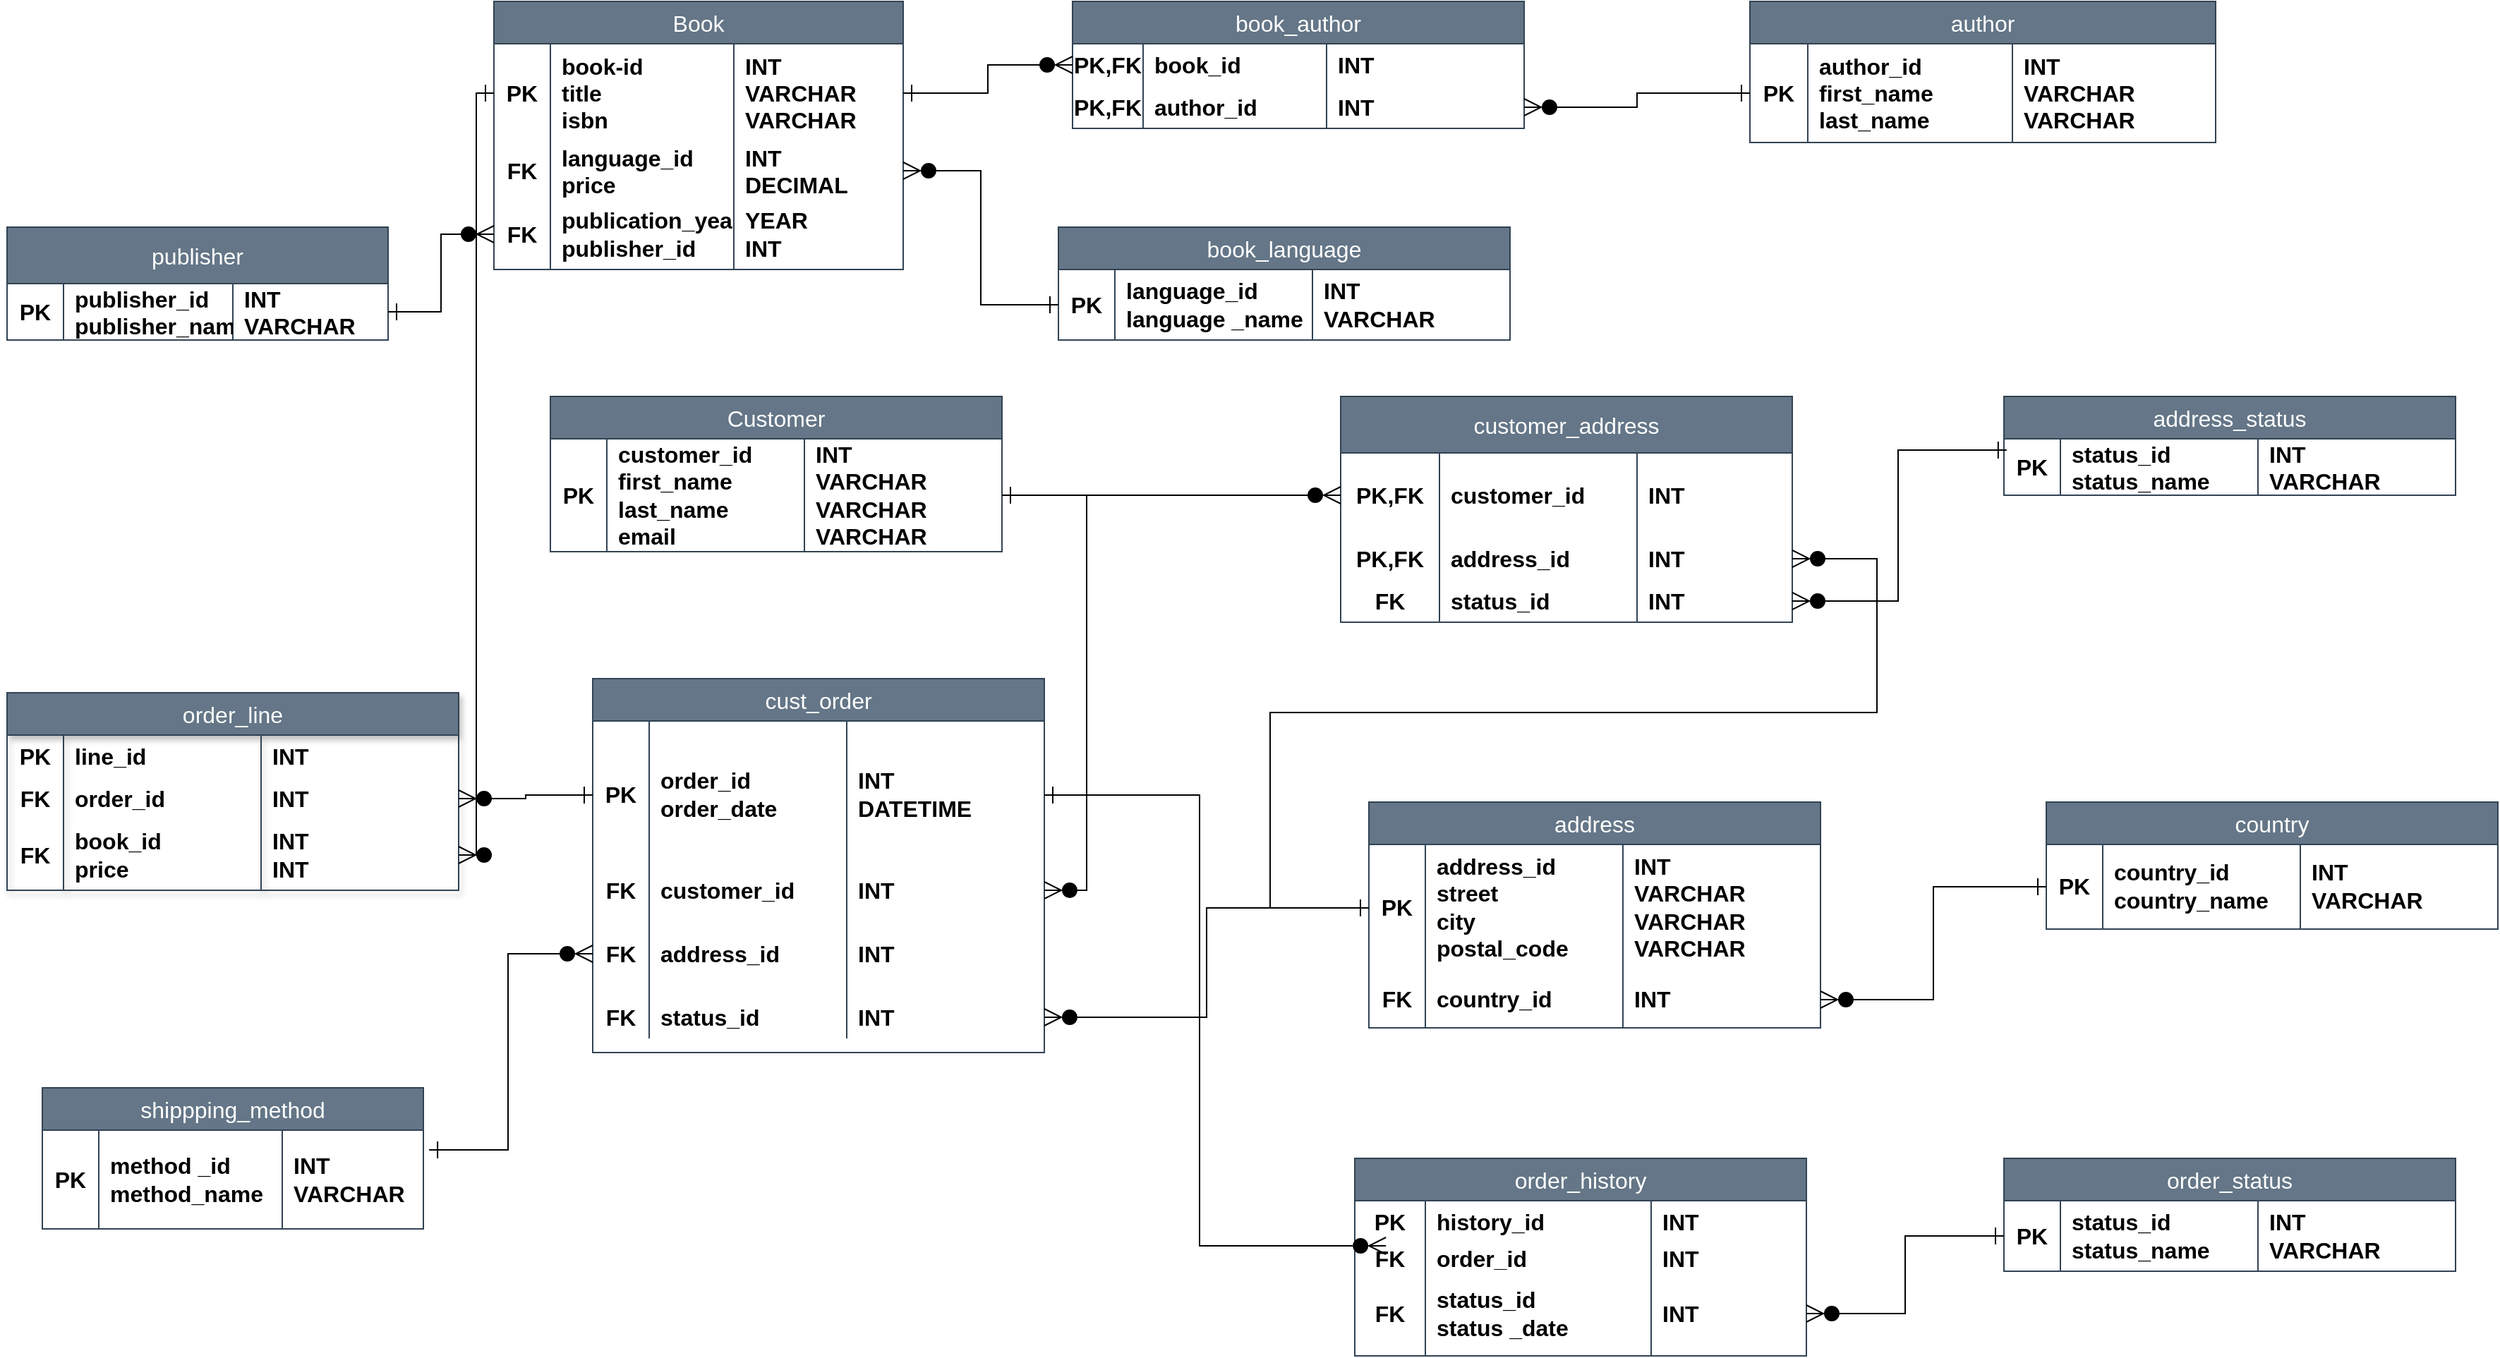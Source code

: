 <mxfile>
    <diagram id="a5UVkzzfxLQt2eY5GDMt" name="Page-1">
        <mxGraphModel dx="496" dy="467" grid="1" gridSize="10" guides="0" tooltips="1" connect="1" arrows="1" fold="1" page="1" pageScale="1" pageWidth="1100" pageHeight="850" background="none" math="0" shadow="0">
            <root>
                <mxCell id="0"/>
                <mxCell id="1" parent="0"/>
                <mxCell id="2" value="Book" style="shape=table;startSize=30;container=1;collapsible=0;childLayout=tableLayout;fixedRows=1;rowLines=0;fontStyle=0;strokeColor=#314354;fontSize=16;fillColor=#647687;fontColor=#ffffff;strokeWidth=1;spacingTop=-1;" parent="1" vertex="1">
                    <mxGeometry x="400" y="40" width="290" height="190" as="geometry"/>
                </mxCell>
                <mxCell id="3" value="" style="shape=tableRow;horizontal=0;startSize=0;swimlaneHead=0;swimlaneBody=0;top=0;left=0;bottom=0;right=0;collapsible=0;dropTarget=0;fillColor=none;points=[[0,0.5],[1,0.5]];portConstraint=eastwest;strokeColor=inherit;fontSize=16;strokeWidth=1;spacingTop=-1;" parent="2" vertex="1">
                    <mxGeometry y="30" width="290" height="70" as="geometry"/>
                </mxCell>
                <mxCell id="4" value="PK" style="shape=partialRectangle;html=1;whiteSpace=wrap;connectable=0;fillColor=none;top=0;left=0;bottom=0;right=0;overflow=hidden;pointerEvents=1;strokeColor=inherit;fontSize=16;fontStyle=1;strokeWidth=1;spacingTop=-1;" parent="3" vertex="1">
                    <mxGeometry width="40" height="70" as="geometry">
                        <mxRectangle width="40" height="70" as="alternateBounds"/>
                    </mxGeometry>
                </mxCell>
                <mxCell id="5" value="book-id&lt;div&gt;title&lt;/div&gt;&lt;div&gt;isbn&lt;/div&gt;" style="shape=partialRectangle;html=1;whiteSpace=wrap;connectable=0;fillColor=none;top=0;left=0;bottom=0;right=0;align=left;spacingLeft=6;overflow=hidden;strokeColor=inherit;fontSize=16;fontStyle=1;strokeWidth=1;spacingTop=-1;" parent="3" vertex="1">
                    <mxGeometry x="40" width="130" height="70" as="geometry">
                        <mxRectangle width="130" height="70" as="alternateBounds"/>
                    </mxGeometry>
                </mxCell>
                <mxCell id="6" value="INT&lt;div&gt;VARCHAR&lt;/div&gt;&lt;div&gt;VARCHAR&lt;/div&gt;" style="shape=partialRectangle;html=1;whiteSpace=wrap;connectable=0;fillColor=none;top=0;left=0;bottom=0;right=0;align=left;spacingLeft=6;overflow=hidden;strokeColor=inherit;fontSize=16;fontStyle=1;strokeWidth=1;spacingTop=-1;" parent="3" vertex="1">
                    <mxGeometry x="170" width="120" height="70" as="geometry">
                        <mxRectangle width="120" height="70" as="alternateBounds"/>
                    </mxGeometry>
                </mxCell>
                <mxCell id="192" value="" style="shape=tableRow;horizontal=0;startSize=0;swimlaneHead=0;swimlaneBody=0;top=0;left=0;bottom=0;right=0;collapsible=0;dropTarget=0;fillColor=none;points=[[0,0.5],[1,0.5]];portConstraint=eastwest;strokeColor=inherit;fontSize=16;strokeWidth=1;spacingTop=-1;" parent="2" vertex="1">
                    <mxGeometry y="100" width="290" height="40" as="geometry"/>
                </mxCell>
                <mxCell id="193" value="FK" style="shape=partialRectangle;html=1;whiteSpace=wrap;connectable=0;fillColor=none;top=0;left=0;bottom=0;right=0;overflow=hidden;strokeColor=inherit;fontSize=16;fontStyle=1;strokeWidth=1;spacingTop=-1;" parent="192" vertex="1">
                    <mxGeometry width="40" height="40" as="geometry">
                        <mxRectangle width="40" height="40" as="alternateBounds"/>
                    </mxGeometry>
                </mxCell>
                <mxCell id="194" value="language_id&lt;div&gt;price&lt;/div&gt;" style="shape=partialRectangle;html=1;whiteSpace=wrap;connectable=0;fillColor=none;top=0;left=0;bottom=0;right=0;align=left;spacingLeft=6;overflow=hidden;strokeColor=inherit;fontSize=16;fontStyle=1;strokeWidth=1;spacingTop=-1;" parent="192" vertex="1">
                    <mxGeometry x="40" width="130" height="40" as="geometry">
                        <mxRectangle width="130" height="40" as="alternateBounds"/>
                    </mxGeometry>
                </mxCell>
                <mxCell id="195" value="INT&lt;div&gt;DECIMAL&lt;/div&gt;" style="shape=partialRectangle;html=1;whiteSpace=wrap;connectable=0;fillColor=none;top=0;left=0;bottom=0;right=0;align=left;spacingLeft=6;overflow=hidden;strokeColor=inherit;fontSize=16;fontStyle=1;strokeWidth=1;spacingTop=-1;" parent="192" vertex="1">
                    <mxGeometry x="170" width="120" height="40" as="geometry">
                        <mxRectangle width="120" height="40" as="alternateBounds"/>
                    </mxGeometry>
                </mxCell>
                <mxCell id="11" value="" style="shape=tableRow;horizontal=0;startSize=0;swimlaneHead=0;swimlaneBody=0;top=0;left=0;bottom=0;right=0;collapsible=0;dropTarget=0;fillColor=none;points=[[0,0.5],[1,0.5]];portConstraint=eastwest;strokeColor=inherit;fontSize=16;strokeWidth=1;spacingTop=-1;" parent="2" vertex="1">
                    <mxGeometry y="140" width="290" height="50" as="geometry"/>
                </mxCell>
                <mxCell id="12" value="FK" style="shape=partialRectangle;html=1;whiteSpace=wrap;connectable=0;fillColor=none;top=0;left=0;bottom=0;right=0;overflow=hidden;strokeColor=inherit;fontSize=16;fontStyle=1;strokeWidth=1;spacingTop=-1;" parent="11" vertex="1">
                    <mxGeometry width="40" height="50" as="geometry">
                        <mxRectangle width="40" height="50" as="alternateBounds"/>
                    </mxGeometry>
                </mxCell>
                <mxCell id="13" value="publication_year&lt;div&gt;publisher_id&lt;/div&gt;" style="shape=partialRectangle;html=1;whiteSpace=wrap;connectable=0;fillColor=none;top=0;left=0;bottom=0;right=0;align=left;spacingLeft=6;overflow=hidden;strokeColor=inherit;fontSize=16;container=1;fontStyle=1;strokeWidth=1;spacingTop=-1;" parent="11" vertex="1">
                    <mxGeometry x="40" width="130" height="50" as="geometry">
                        <mxRectangle width="130" height="50" as="alternateBounds"/>
                    </mxGeometry>
                </mxCell>
                <mxCell id="14" value="YEAR&lt;div&gt;INT&lt;/div&gt;" style="shape=partialRectangle;html=1;whiteSpace=wrap;connectable=0;fillColor=none;top=0;left=0;bottom=0;right=0;align=left;spacingLeft=6;overflow=hidden;strokeColor=inherit;fontSize=16;container=1;fontStyle=1;strokeWidth=1;spacingTop=-1;" parent="11" vertex="1">
                    <mxGeometry x="170" width="120" height="50" as="geometry">
                        <mxRectangle width="120" height="50" as="alternateBounds"/>
                    </mxGeometry>
                </mxCell>
                <mxCell id="15" value="publisher" style="shape=table;startSize=40;container=1;collapsible=0;childLayout=tableLayout;fixedRows=1;rowLines=0;fontStyle=0;strokeColor=#314354;fontSize=16;fillColor=#647687;fontColor=#ffffff;strokeWidth=1;spacingTop=-1;" parent="1" vertex="1">
                    <mxGeometry x="55" y="200" width="270" height="80" as="geometry"/>
                </mxCell>
                <mxCell id="16" value="" style="shape=tableRow;horizontal=0;startSize=0;swimlaneHead=0;swimlaneBody=0;top=0;left=0;bottom=0;right=0;collapsible=0;dropTarget=0;fillColor=none;points=[[0,0.5],[1,0.5]];portConstraint=eastwest;strokeColor=inherit;fontSize=16;strokeWidth=1;spacingTop=-1;" parent="15" vertex="1">
                    <mxGeometry y="40" width="270" height="40" as="geometry"/>
                </mxCell>
                <mxCell id="17" value="PK" style="shape=partialRectangle;html=1;whiteSpace=wrap;connectable=0;fillColor=none;top=0;left=0;bottom=0;right=0;overflow=hidden;pointerEvents=1;strokeColor=inherit;fontSize=16;fontStyle=1;strokeWidth=1;spacingTop=-1;" parent="16" vertex="1">
                    <mxGeometry width="40" height="40" as="geometry">
                        <mxRectangle width="40" height="40" as="alternateBounds"/>
                    </mxGeometry>
                </mxCell>
                <mxCell id="18" value="publisher_id&lt;div&gt;publisher_name&lt;/div&gt;" style="shape=partialRectangle;html=1;whiteSpace=wrap;connectable=0;fillColor=none;top=0;left=0;bottom=0;right=0;align=left;spacingLeft=6;overflow=hidden;strokeColor=inherit;fontSize=16;fontStyle=1;strokeWidth=1;spacingTop=-1;" parent="16" vertex="1">
                    <mxGeometry x="40" width="120" height="40" as="geometry">
                        <mxRectangle width="120" height="40" as="alternateBounds"/>
                    </mxGeometry>
                </mxCell>
                <mxCell id="19" value="INT&lt;div&gt;VARCHAR&lt;/div&gt;" style="shape=partialRectangle;html=1;whiteSpace=wrap;connectable=0;fillColor=none;top=0;left=0;bottom=0;right=0;align=left;spacingLeft=6;overflow=hidden;strokeColor=inherit;fontSize=16;fontStyle=1;strokeWidth=1;spacingTop=-1;" parent="16" vertex="1">
                    <mxGeometry x="160" width="110" height="40" as="geometry">
                        <mxRectangle width="110" height="40" as="alternateBounds"/>
                    </mxGeometry>
                </mxCell>
                <mxCell id="20" value="Customer" style="shape=table;startSize=30;container=1;collapsible=0;childLayout=tableLayout;fixedRows=1;rowLines=0;fontStyle=0;strokeColor=#314354;fontSize=16;fillColor=#647687;fontColor=#ffffff;strokeWidth=1;spacingTop=-1;" parent="1" vertex="1">
                    <mxGeometry x="440" y="320" width="320" height="110" as="geometry"/>
                </mxCell>
                <mxCell id="21" value="" style="shape=tableRow;horizontal=0;startSize=0;swimlaneHead=0;swimlaneBody=0;top=0;left=0;bottom=0;right=0;collapsible=0;dropTarget=0;fillColor=none;points=[[0,0.5],[1,0.5]];portConstraint=eastwest;strokeColor=inherit;fontSize=16;strokeWidth=1;spacingTop=-1;" parent="20" vertex="1">
                    <mxGeometry y="30" width="320" height="80" as="geometry"/>
                </mxCell>
                <mxCell id="22" value="PK" style="shape=partialRectangle;html=1;whiteSpace=wrap;connectable=0;fillColor=none;top=0;left=0;bottom=0;right=0;overflow=hidden;pointerEvents=1;strokeColor=inherit;fontSize=16;fontStyle=1;strokeWidth=1;spacingTop=-1;" parent="21" vertex="1">
                    <mxGeometry width="40" height="80" as="geometry">
                        <mxRectangle width="40" height="80" as="alternateBounds"/>
                    </mxGeometry>
                </mxCell>
                <mxCell id="23" value="customer_id&lt;div&gt;first_name&lt;/div&gt;&lt;div&gt;last_name&lt;/div&gt;&lt;div&gt;email&lt;/div&gt;" style="shape=partialRectangle;html=1;whiteSpace=wrap;connectable=0;fillColor=none;top=0;left=0;bottom=0;right=0;align=left;spacingLeft=6;overflow=hidden;strokeColor=inherit;fontSize=16;fontStyle=1;strokeWidth=1;spacingTop=-1;" parent="21" vertex="1">
                    <mxGeometry x="40" width="140" height="80" as="geometry">
                        <mxRectangle width="140" height="80" as="alternateBounds"/>
                    </mxGeometry>
                </mxCell>
                <mxCell id="24" value="INT&lt;div&gt;VARCHAR&lt;/div&gt;&lt;div&gt;VARCHAR&lt;/div&gt;&lt;div&gt;VARCHAR&lt;/div&gt;" style="shape=partialRectangle;html=1;whiteSpace=wrap;connectable=0;fillColor=none;top=0;left=0;bottom=0;right=0;align=left;spacingLeft=6;overflow=hidden;strokeColor=inherit;fontSize=16;fontStyle=1;strokeWidth=1;spacingTop=-1;" parent="21" vertex="1">
                    <mxGeometry x="180" width="140" height="80" as="geometry">
                        <mxRectangle width="140" height="80" as="alternateBounds"/>
                    </mxGeometry>
                </mxCell>
                <mxCell id="25" value="book_author" style="shape=table;startSize=30;container=1;collapsible=0;childLayout=tableLayout;fixedRows=1;rowLines=0;fontStyle=0;strokeColor=#314354;fontSize=16;fillColor=#647687;fontColor=#ffffff;strokeWidth=1;spacingTop=-1;" parent="1" vertex="1">
                    <mxGeometry x="810" y="40" width="320" height="90" as="geometry"/>
                </mxCell>
                <mxCell id="26" value="" style="shape=tableRow;horizontal=0;startSize=0;swimlaneHead=0;swimlaneBody=0;top=0;left=0;bottom=0;right=0;collapsible=0;dropTarget=0;fillColor=none;points=[[0,0.5],[1,0.5]];portConstraint=eastwest;strokeColor=inherit;fontSize=16;strokeWidth=1;spacingTop=-1;" parent="25" vertex="1">
                    <mxGeometry y="30" width="320" height="30" as="geometry"/>
                </mxCell>
                <mxCell id="27" value="PK,FK" style="shape=partialRectangle;html=1;whiteSpace=wrap;connectable=0;fillColor=none;top=0;left=0;bottom=0;right=0;overflow=hidden;pointerEvents=1;strokeColor=inherit;fontSize=16;fontStyle=1;strokeWidth=1;spacingTop=-1;" parent="26" vertex="1">
                    <mxGeometry width="50" height="30" as="geometry">
                        <mxRectangle width="50" height="30" as="alternateBounds"/>
                    </mxGeometry>
                </mxCell>
                <mxCell id="28" value="book_id" style="shape=partialRectangle;html=1;whiteSpace=wrap;connectable=0;fillColor=none;top=0;left=0;bottom=0;right=0;align=left;spacingLeft=6;overflow=hidden;strokeColor=inherit;fontSize=16;fontStyle=1;strokeWidth=1;spacingTop=-1;" parent="26" vertex="1">
                    <mxGeometry x="50" width="130" height="30" as="geometry">
                        <mxRectangle width="130" height="30" as="alternateBounds"/>
                    </mxGeometry>
                </mxCell>
                <mxCell id="29" value="INT" style="shape=partialRectangle;html=1;whiteSpace=wrap;connectable=0;fillColor=none;top=0;left=0;bottom=0;right=0;align=left;spacingLeft=6;overflow=hidden;strokeColor=inherit;fontSize=16;fontStyle=1;strokeWidth=1;spacingTop=-1;" parent="26" vertex="1">
                    <mxGeometry x="180" width="140" height="30" as="geometry">
                        <mxRectangle width="140" height="30" as="alternateBounds"/>
                    </mxGeometry>
                </mxCell>
                <mxCell id="30" value="" style="shape=tableRow;horizontal=0;startSize=0;swimlaneHead=0;swimlaneBody=0;top=0;left=0;bottom=0;right=0;collapsible=0;dropTarget=0;fillColor=none;points=[[0,0.5],[1,0.5]];portConstraint=eastwest;strokeColor=inherit;fontSize=16;strokeWidth=1;spacingTop=-1;" parent="25" vertex="1">
                    <mxGeometry y="60" width="320" height="30" as="geometry"/>
                </mxCell>
                <mxCell id="31" value="PK,FK" style="shape=partialRectangle;html=1;whiteSpace=wrap;connectable=0;fillColor=none;top=0;left=0;bottom=0;right=0;overflow=hidden;strokeColor=inherit;fontSize=16;fontStyle=1;strokeWidth=1;spacingTop=-1;" parent="30" vertex="1">
                    <mxGeometry width="50" height="30" as="geometry">
                        <mxRectangle width="50" height="30" as="alternateBounds"/>
                    </mxGeometry>
                </mxCell>
                <mxCell id="32" value="author_id" style="shape=partialRectangle;html=1;whiteSpace=wrap;connectable=0;fillColor=none;top=0;left=0;bottom=0;right=0;align=left;spacingLeft=6;overflow=hidden;strokeColor=inherit;fontSize=16;fontStyle=1;strokeWidth=1;spacingTop=-1;" parent="30" vertex="1">
                    <mxGeometry x="50" width="130" height="30" as="geometry">
                        <mxRectangle width="130" height="30" as="alternateBounds"/>
                    </mxGeometry>
                </mxCell>
                <mxCell id="33" value="INT" style="shape=partialRectangle;html=1;whiteSpace=wrap;connectable=0;fillColor=none;top=0;left=0;bottom=0;right=0;align=left;spacingLeft=6;overflow=hidden;strokeColor=inherit;fontSize=16;fontStyle=1;strokeWidth=1;spacingTop=-1;" parent="30" vertex="1">
                    <mxGeometry x="180" width="140" height="30" as="geometry">
                        <mxRectangle width="140" height="30" as="alternateBounds"/>
                    </mxGeometry>
                </mxCell>
                <mxCell id="34" value="book_language" style="shape=table;startSize=30;container=1;collapsible=0;childLayout=tableLayout;fixedRows=1;rowLines=0;fontStyle=0;strokeColor=#314354;fontSize=16;fillColor=#647687;fontColor=#ffffff;strokeWidth=1;spacingTop=-1;" parent="1" vertex="1">
                    <mxGeometry x="800" y="200" width="320" height="80" as="geometry"/>
                </mxCell>
                <mxCell id="35" value="" style="shape=tableRow;horizontal=0;startSize=0;swimlaneHead=0;swimlaneBody=0;top=0;left=0;bottom=0;right=0;collapsible=0;dropTarget=0;fillColor=none;points=[[0,0.5],[1,0.5]];portConstraint=eastwest;strokeColor=inherit;fontSize=16;strokeWidth=1;spacingTop=-1;" parent="34" vertex="1">
                    <mxGeometry y="30" width="320" height="50" as="geometry"/>
                </mxCell>
                <mxCell id="36" value="PK" style="shape=partialRectangle;html=1;whiteSpace=wrap;connectable=0;fillColor=none;top=0;left=0;bottom=0;right=0;overflow=hidden;pointerEvents=1;strokeColor=inherit;fontSize=16;fontStyle=1;strokeWidth=1;spacingTop=-1;" parent="35" vertex="1">
                    <mxGeometry width="40" height="50" as="geometry">
                        <mxRectangle width="40" height="50" as="alternateBounds"/>
                    </mxGeometry>
                </mxCell>
                <mxCell id="37" value="language_id&lt;div&gt;language _name&lt;/div&gt;" style="shape=partialRectangle;html=1;whiteSpace=wrap;connectable=0;fillColor=none;top=0;left=0;bottom=0;right=0;align=left;spacingLeft=6;overflow=hidden;strokeColor=inherit;fontSize=16;fontStyle=1;strokeWidth=1;spacingTop=-1;" parent="35" vertex="1">
                    <mxGeometry x="40" width="140" height="50" as="geometry">
                        <mxRectangle width="140" height="50" as="alternateBounds"/>
                    </mxGeometry>
                </mxCell>
                <mxCell id="38" value="INT&lt;div&gt;VARCHAR&lt;/div&gt;" style="shape=partialRectangle;html=1;whiteSpace=wrap;connectable=0;fillColor=none;top=0;left=0;bottom=0;right=0;align=left;spacingLeft=6;overflow=hidden;strokeColor=inherit;fontSize=16;fontStyle=1;strokeWidth=1;spacingTop=-1;" parent="35" vertex="1">
                    <mxGeometry x="180" width="140" height="50" as="geometry">
                        <mxRectangle width="140" height="50" as="alternateBounds"/>
                    </mxGeometry>
                </mxCell>
                <mxCell id="39" value="customer_address" style="shape=table;startSize=40;container=1;collapsible=0;childLayout=tableLayout;fixedRows=1;rowLines=0;fontStyle=0;strokeColor=#314354;fontSize=16;fillColor=#647687;fontColor=#ffffff;strokeWidth=1;spacingTop=-1;" parent="1" vertex="1">
                    <mxGeometry x="1000" y="320" width="320" height="160" as="geometry"/>
                </mxCell>
                <mxCell id="40" value="" style="shape=tableRow;horizontal=0;startSize=0;swimlaneHead=0;swimlaneBody=0;top=0;left=0;bottom=0;right=0;collapsible=0;dropTarget=0;fillColor=none;points=[[0,0.5],[1,0.5]];portConstraint=eastwest;strokeColor=inherit;fontSize=16;strokeWidth=1;spacingTop=-1;" parent="39" vertex="1">
                    <mxGeometry y="40" width="320" height="60" as="geometry"/>
                </mxCell>
                <mxCell id="41" value="PK,FK" style="shape=partialRectangle;html=1;whiteSpace=wrap;connectable=0;fillColor=none;top=0;left=0;bottom=0;right=0;overflow=hidden;pointerEvents=1;strokeColor=inherit;fontSize=16;fontStyle=1;strokeWidth=1;spacingTop=-1;" parent="40" vertex="1">
                    <mxGeometry width="70" height="60" as="geometry">
                        <mxRectangle width="70" height="60" as="alternateBounds"/>
                    </mxGeometry>
                </mxCell>
                <mxCell id="42" value="customer_id" style="shape=partialRectangle;html=1;whiteSpace=wrap;connectable=0;fillColor=none;top=0;left=0;bottom=0;right=0;align=left;spacingLeft=6;overflow=hidden;strokeColor=inherit;fontSize=16;fontStyle=1;strokeWidth=1;spacingTop=-1;" parent="40" vertex="1">
                    <mxGeometry x="70" width="140" height="60" as="geometry">
                        <mxRectangle width="140" height="60" as="alternateBounds"/>
                    </mxGeometry>
                </mxCell>
                <mxCell id="43" value="INT" style="shape=partialRectangle;html=1;whiteSpace=wrap;connectable=0;fillColor=none;top=0;left=0;bottom=0;right=0;align=left;spacingLeft=6;overflow=hidden;strokeColor=inherit;fontSize=16;fontStyle=1;strokeWidth=1;spacingTop=-1;" parent="40" vertex="1">
                    <mxGeometry x="210" width="110" height="60" as="geometry">
                        <mxRectangle width="110" height="60" as="alternateBounds"/>
                    </mxGeometry>
                </mxCell>
                <mxCell id="44" value="" style="shape=tableRow;horizontal=0;startSize=0;swimlaneHead=0;swimlaneBody=0;top=0;left=0;bottom=0;right=0;collapsible=0;dropTarget=0;fillColor=none;points=[[0,0.5],[1,0.5]];portConstraint=eastwest;strokeColor=inherit;fontSize=16;strokeWidth=1;spacingTop=-1;" parent="39" vertex="1">
                    <mxGeometry y="100" width="320" height="30" as="geometry"/>
                </mxCell>
                <mxCell id="45" value="PK,FK" style="shape=partialRectangle;html=1;whiteSpace=wrap;connectable=0;fillColor=none;top=0;left=0;bottom=0;right=0;overflow=hidden;strokeColor=inherit;fontSize=16;fontStyle=1;strokeWidth=1;spacingTop=-1;" parent="44" vertex="1">
                    <mxGeometry width="70" height="30" as="geometry">
                        <mxRectangle width="70" height="30" as="alternateBounds"/>
                    </mxGeometry>
                </mxCell>
                <mxCell id="46" value="address_id" style="shape=partialRectangle;html=1;whiteSpace=wrap;connectable=0;fillColor=none;top=0;left=0;bottom=0;right=0;align=left;spacingLeft=6;overflow=hidden;strokeColor=inherit;fontSize=16;fontStyle=1;strokeWidth=1;spacingTop=-1;" parent="44" vertex="1">
                    <mxGeometry x="70" width="140" height="30" as="geometry">
                        <mxRectangle width="140" height="30" as="alternateBounds"/>
                    </mxGeometry>
                </mxCell>
                <mxCell id="47" value="INT" style="shape=partialRectangle;html=1;whiteSpace=wrap;connectable=0;fillColor=none;top=0;left=0;bottom=0;right=0;align=left;spacingLeft=6;overflow=hidden;strokeColor=inherit;fontSize=16;fontStyle=1;strokeWidth=1;spacingTop=-1;" parent="44" vertex="1">
                    <mxGeometry x="210" width="110" height="30" as="geometry">
                        <mxRectangle width="110" height="30" as="alternateBounds"/>
                    </mxGeometry>
                </mxCell>
                <mxCell id="48" value="" style="shape=tableRow;horizontal=0;startSize=0;swimlaneHead=0;swimlaneBody=0;top=0;left=0;bottom=0;right=0;collapsible=0;dropTarget=0;fillColor=none;points=[[0,0.5],[1,0.5]];portConstraint=eastwest;strokeColor=inherit;fontSize=16;strokeWidth=1;spacingTop=-1;" parent="39" vertex="1">
                    <mxGeometry y="130" width="320" height="30" as="geometry"/>
                </mxCell>
                <mxCell id="49" value="FK" style="shape=partialRectangle;html=1;whiteSpace=wrap;connectable=0;fillColor=none;top=0;left=0;bottom=0;right=0;overflow=hidden;strokeColor=inherit;fontSize=16;fontStyle=1;strokeWidth=1;spacingTop=-1;" parent="48" vertex="1">
                    <mxGeometry width="70" height="30" as="geometry">
                        <mxRectangle width="70" height="30" as="alternateBounds"/>
                    </mxGeometry>
                </mxCell>
                <mxCell id="50" value="status_id" style="shape=partialRectangle;html=1;whiteSpace=wrap;connectable=0;fillColor=none;top=0;left=0;bottom=0;right=0;align=left;spacingLeft=6;overflow=hidden;strokeColor=inherit;fontSize=16;fontStyle=1;strokeWidth=1;spacingTop=-1;" parent="48" vertex="1">
                    <mxGeometry x="70" width="140" height="30" as="geometry">
                        <mxRectangle width="140" height="30" as="alternateBounds"/>
                    </mxGeometry>
                </mxCell>
                <mxCell id="51" value="INT" style="shape=partialRectangle;html=1;whiteSpace=wrap;connectable=0;fillColor=none;top=0;left=0;bottom=0;right=0;align=left;spacingLeft=6;overflow=hidden;strokeColor=inherit;fontSize=16;fontStyle=1;strokeWidth=1;spacingTop=-1;" parent="48" vertex="1">
                    <mxGeometry x="210" width="110" height="30" as="geometry">
                        <mxRectangle width="110" height="30" as="alternateBounds"/>
                    </mxGeometry>
                </mxCell>
                <mxCell id="52" value="order_line" style="shape=table;startSize=30;container=1;collapsible=0;childLayout=tableLayout;fixedRows=1;rowLines=0;fontStyle=0;strokeColor=#314354;fontSize=16;shadow=1;fillColor=#647687;fontColor=#ffffff;strokeWidth=1;spacingTop=-1;" parent="1" vertex="1">
                    <mxGeometry x="55" y="530" width="320" height="140" as="geometry"/>
                </mxCell>
                <mxCell id="53" value="" style="shape=tableRow;horizontal=0;startSize=0;swimlaneHead=0;swimlaneBody=0;top=0;left=0;bottom=0;right=0;collapsible=0;dropTarget=0;fillColor=none;points=[[0,0.5],[1,0.5]];portConstraint=eastwest;strokeColor=inherit;fontSize=16;strokeWidth=1;spacingTop=-1;" parent="52" vertex="1">
                    <mxGeometry y="30" width="320" height="30" as="geometry"/>
                </mxCell>
                <mxCell id="54" value="PK" style="shape=partialRectangle;html=1;whiteSpace=wrap;connectable=0;fillColor=none;top=0;left=0;bottom=0;right=0;overflow=hidden;pointerEvents=1;strokeColor=inherit;fontSize=16;fontStyle=1;strokeWidth=1;spacingTop=-1;" parent="53" vertex="1">
                    <mxGeometry width="40" height="30" as="geometry">
                        <mxRectangle width="40" height="30" as="alternateBounds"/>
                    </mxGeometry>
                </mxCell>
                <mxCell id="55" value="line_id" style="shape=partialRectangle;html=1;whiteSpace=wrap;connectable=0;fillColor=none;top=0;left=0;bottom=0;right=0;align=left;spacingLeft=6;overflow=hidden;strokeColor=inherit;fontSize=16;fontStyle=1;strokeWidth=1;spacingTop=-1;" parent="53" vertex="1">
                    <mxGeometry x="40" width="140" height="30" as="geometry">
                        <mxRectangle width="140" height="30" as="alternateBounds"/>
                    </mxGeometry>
                </mxCell>
                <mxCell id="56" value="INT" style="shape=partialRectangle;html=1;whiteSpace=wrap;connectable=0;fillColor=none;top=0;left=0;bottom=0;right=0;align=left;spacingLeft=6;overflow=hidden;strokeColor=inherit;fontSize=16;fontStyle=1;strokeWidth=1;spacingTop=-1;" parent="53" vertex="1">
                    <mxGeometry x="180" width="140" height="30" as="geometry">
                        <mxRectangle width="140" height="30" as="alternateBounds"/>
                    </mxGeometry>
                </mxCell>
                <mxCell id="57" value="" style="shape=tableRow;horizontal=0;startSize=0;swimlaneHead=0;swimlaneBody=0;top=0;left=0;bottom=0;right=0;collapsible=0;dropTarget=0;fillColor=none;points=[[0,0.5],[1,0.5]];portConstraint=eastwest;strokeColor=inherit;fontSize=16;strokeWidth=1;spacingTop=-1;" parent="52" vertex="1">
                    <mxGeometry y="60" width="320" height="30" as="geometry"/>
                </mxCell>
                <mxCell id="58" value="FK" style="shape=partialRectangle;html=1;whiteSpace=wrap;connectable=0;fillColor=none;top=0;left=0;bottom=0;right=0;overflow=hidden;strokeColor=inherit;fontSize=16;fontStyle=1;strokeWidth=1;spacingTop=-1;" parent="57" vertex="1">
                    <mxGeometry width="40" height="30" as="geometry">
                        <mxRectangle width="40" height="30" as="alternateBounds"/>
                    </mxGeometry>
                </mxCell>
                <mxCell id="59" value="order_id" style="shape=partialRectangle;html=1;whiteSpace=wrap;connectable=0;fillColor=none;top=0;left=0;bottom=0;right=0;align=left;spacingLeft=6;overflow=hidden;strokeColor=inherit;fontSize=16;fontStyle=1;strokeWidth=1;spacingTop=-1;" parent="57" vertex="1">
                    <mxGeometry x="40" width="140" height="30" as="geometry">
                        <mxRectangle width="140" height="30" as="alternateBounds"/>
                    </mxGeometry>
                </mxCell>
                <mxCell id="60" value="INT" style="shape=partialRectangle;html=1;whiteSpace=wrap;connectable=0;fillColor=none;top=0;left=0;bottom=0;right=0;align=left;spacingLeft=6;overflow=hidden;strokeColor=inherit;fontSize=16;fontStyle=1;strokeWidth=1;spacingTop=-1;" parent="57" vertex="1">
                    <mxGeometry x="180" width="140" height="30" as="geometry">
                        <mxRectangle width="140" height="30" as="alternateBounds"/>
                    </mxGeometry>
                </mxCell>
                <mxCell id="61" value="" style="shape=tableRow;horizontal=0;startSize=0;swimlaneHead=0;swimlaneBody=0;top=0;left=0;bottom=0;right=0;collapsible=0;dropTarget=0;fillColor=none;points=[[0,0.5],[1,0.5]];portConstraint=eastwest;strokeColor=inherit;fontSize=16;strokeWidth=1;spacingTop=-1;" parent="52" vertex="1">
                    <mxGeometry y="90" width="320" height="50" as="geometry"/>
                </mxCell>
                <mxCell id="62" value="FK" style="shape=partialRectangle;html=1;whiteSpace=wrap;connectable=0;fillColor=none;top=0;left=0;bottom=0;right=0;overflow=hidden;strokeColor=inherit;fontSize=16;fontStyle=1;strokeWidth=1;spacingTop=-1;" parent="61" vertex="1">
                    <mxGeometry width="40" height="50" as="geometry">
                        <mxRectangle width="40" height="50" as="alternateBounds"/>
                    </mxGeometry>
                </mxCell>
                <mxCell id="63" value="book_id&lt;div&gt;price&lt;/div&gt;" style="shape=partialRectangle;html=1;whiteSpace=wrap;connectable=0;fillColor=none;top=0;left=0;bottom=0;right=0;align=left;spacingLeft=6;overflow=hidden;strokeColor=inherit;fontSize=16;fontStyle=1;strokeWidth=1;spacingTop=-1;" parent="61" vertex="1">
                    <mxGeometry x="40" width="140" height="50" as="geometry">
                        <mxRectangle width="140" height="50" as="alternateBounds"/>
                    </mxGeometry>
                </mxCell>
                <mxCell id="64" value="INT&lt;div&gt;INT&lt;/div&gt;" style="shape=partialRectangle;html=1;whiteSpace=wrap;connectable=0;fillColor=none;top=0;left=0;bottom=0;right=0;align=left;spacingLeft=6;overflow=hidden;strokeColor=inherit;fontSize=16;fontStyle=1;strokeWidth=1;spacingTop=-1;" parent="61" vertex="1">
                    <mxGeometry x="180" width="140" height="50" as="geometry">
                        <mxRectangle width="140" height="50" as="alternateBounds"/>
                    </mxGeometry>
                </mxCell>
                <mxCell id="65" value="cust_order" style="shape=table;startSize=30;container=1;collapsible=0;childLayout=tableLayout;fixedRows=1;rowLines=0;fontStyle=0;strokeColor=#314354;fontSize=16;fillColor=#647687;fontColor=#ffffff;strokeWidth=1;spacingTop=-1;" parent="1" vertex="1">
                    <mxGeometry x="470" y="520" width="320" height="265" as="geometry"/>
                </mxCell>
                <mxCell id="66" value="" style="shape=tableRow;horizontal=0;startSize=0;swimlaneHead=0;swimlaneBody=0;top=0;left=0;bottom=0;right=0;collapsible=0;dropTarget=0;fillColor=none;points=[[0,0.5],[1,0.5]];portConstraint=eastwest;strokeColor=inherit;fontSize=16;strokeWidth=1;spacingTop=-1;" parent="65" vertex="1">
                    <mxGeometry y="30" width="320" height="105" as="geometry"/>
                </mxCell>
                <mxCell id="67" value="PK" style="shape=partialRectangle;html=1;whiteSpace=wrap;connectable=0;fillColor=none;top=0;left=0;bottom=0;right=0;overflow=hidden;pointerEvents=1;strokeColor=inherit;fontSize=16;fontStyle=1;strokeWidth=1;spacingTop=-1;" parent="66" vertex="1">
                    <mxGeometry width="40" height="105" as="geometry">
                        <mxRectangle width="40" height="105" as="alternateBounds"/>
                    </mxGeometry>
                </mxCell>
                <mxCell id="68" value="order_id&lt;div&gt;order_date&lt;/div&gt;" style="shape=partialRectangle;html=1;whiteSpace=wrap;connectable=0;fillColor=none;top=0;left=0;bottom=0;right=0;align=left;spacingLeft=6;overflow=hidden;strokeColor=inherit;fontSize=16;fontStyle=1;strokeWidth=1;spacingTop=-1;" parent="66" vertex="1">
                    <mxGeometry x="40" width="140" height="105" as="geometry">
                        <mxRectangle width="140" height="105" as="alternateBounds"/>
                    </mxGeometry>
                </mxCell>
                <mxCell id="69" value="INT&lt;div&gt;DATETIME&lt;/div&gt;" style="shape=partialRectangle;html=1;whiteSpace=wrap;connectable=0;fillColor=none;top=0;left=0;bottom=0;right=0;align=left;spacingLeft=6;overflow=hidden;strokeColor=inherit;fontSize=16;fontStyle=1;strokeWidth=1;spacingTop=-1;" parent="66" vertex="1">
                    <mxGeometry x="180" width="140" height="105" as="geometry">
                        <mxRectangle width="140" height="105" as="alternateBounds"/>
                    </mxGeometry>
                </mxCell>
                <mxCell id="70" value="" style="shape=tableRow;horizontal=0;startSize=0;swimlaneHead=0;swimlaneBody=0;top=0;left=0;bottom=0;right=0;collapsible=0;dropTarget=0;fillColor=none;points=[[0,0.5],[1,0.5]];portConstraint=eastwest;strokeColor=inherit;fontSize=16;strokeWidth=1;spacingTop=-1;" parent="65" vertex="1">
                    <mxGeometry y="135" width="320" height="30" as="geometry"/>
                </mxCell>
                <mxCell id="71" value="FK" style="shape=partialRectangle;html=1;whiteSpace=wrap;connectable=0;fillColor=none;top=0;left=0;bottom=0;right=0;overflow=hidden;strokeColor=inherit;fontSize=16;fontStyle=1;strokeWidth=1;spacingTop=-1;" parent="70" vertex="1">
                    <mxGeometry width="40" height="30" as="geometry">
                        <mxRectangle width="40" height="30" as="alternateBounds"/>
                    </mxGeometry>
                </mxCell>
                <mxCell id="72" value="customer_id" style="shape=partialRectangle;html=1;whiteSpace=wrap;connectable=0;fillColor=none;top=0;left=0;bottom=0;right=0;align=left;spacingLeft=6;overflow=hidden;strokeColor=inherit;fontSize=16;fontStyle=1;strokeWidth=1;spacingTop=-1;" parent="70" vertex="1">
                    <mxGeometry x="40" width="140" height="30" as="geometry">
                        <mxRectangle width="140" height="30" as="alternateBounds"/>
                    </mxGeometry>
                </mxCell>
                <mxCell id="73" value="INT" style="shape=partialRectangle;html=1;whiteSpace=wrap;connectable=0;fillColor=none;top=0;left=0;bottom=0;right=0;align=left;spacingLeft=6;overflow=hidden;strokeColor=inherit;fontSize=16;fontStyle=1;strokeWidth=1;spacingTop=-1;" parent="70" vertex="1">
                    <mxGeometry x="180" width="140" height="30" as="geometry">
                        <mxRectangle width="140" height="30" as="alternateBounds"/>
                    </mxGeometry>
                </mxCell>
                <mxCell id="74" value="" style="shape=tableRow;horizontal=0;startSize=0;swimlaneHead=0;swimlaneBody=0;top=0;left=0;bottom=0;right=0;collapsible=0;dropTarget=0;fillColor=none;points=[[0,0.5],[1,0.5]];portConstraint=eastwest;strokeColor=inherit;fontSize=16;strokeWidth=1;spacingTop=-1;" parent="65" vertex="1">
                    <mxGeometry y="165" width="320" height="60" as="geometry"/>
                </mxCell>
                <mxCell id="75" value="FK" style="shape=partialRectangle;html=1;whiteSpace=wrap;connectable=0;fillColor=none;top=0;left=0;bottom=0;right=0;overflow=hidden;strokeColor=inherit;fontSize=16;fontStyle=1;strokeWidth=1;spacingTop=-1;" parent="74" vertex="1">
                    <mxGeometry width="40" height="60" as="geometry">
                        <mxRectangle width="40" height="60" as="alternateBounds"/>
                    </mxGeometry>
                </mxCell>
                <mxCell id="76" value="address_id" style="shape=partialRectangle;html=1;whiteSpace=wrap;connectable=0;fillColor=none;top=0;left=0;bottom=0;right=0;align=left;spacingLeft=6;overflow=hidden;strokeColor=inherit;fontSize=16;fontStyle=1;strokeWidth=1;spacingTop=-1;" parent="74" vertex="1">
                    <mxGeometry x="40" width="140" height="60" as="geometry">
                        <mxRectangle width="140" height="60" as="alternateBounds"/>
                    </mxGeometry>
                </mxCell>
                <mxCell id="77" value="INT" style="shape=partialRectangle;html=1;whiteSpace=wrap;connectable=0;fillColor=none;top=0;left=0;bottom=0;right=0;align=left;spacingLeft=6;overflow=hidden;strokeColor=inherit;fontSize=16;fontStyle=1;strokeWidth=1;spacingTop=-1;" parent="74" vertex="1">
                    <mxGeometry x="180" width="140" height="60" as="geometry">
                        <mxRectangle width="140" height="60" as="alternateBounds"/>
                    </mxGeometry>
                </mxCell>
                <mxCell id="78" style="shape=tableRow;horizontal=0;startSize=0;swimlaneHead=0;swimlaneBody=0;top=0;left=0;bottom=0;right=0;collapsible=0;dropTarget=0;fillColor=none;points=[[0,0.5],[1,0.5]];portConstraint=eastwest;strokeColor=inherit;fontSize=16;strokeWidth=1;spacingTop=-1;" parent="65" vertex="1">
                    <mxGeometry y="225" width="320" height="30" as="geometry"/>
                </mxCell>
                <mxCell id="79" value="FK" style="shape=partialRectangle;html=1;whiteSpace=wrap;connectable=0;fillColor=none;top=0;left=0;bottom=0;right=0;overflow=hidden;strokeColor=inherit;fontSize=16;fontStyle=1;strokeWidth=1;spacingTop=-1;" parent="78" vertex="1">
                    <mxGeometry width="40" height="30" as="geometry">
                        <mxRectangle width="40" height="30" as="alternateBounds"/>
                    </mxGeometry>
                </mxCell>
                <mxCell id="80" value="status_id" style="shape=partialRectangle;html=1;whiteSpace=wrap;connectable=0;fillColor=none;top=0;left=0;bottom=0;right=0;align=left;spacingLeft=6;overflow=hidden;strokeColor=inherit;fontSize=16;fontStyle=1;strokeWidth=1;spacingTop=-1;" parent="78" vertex="1">
                    <mxGeometry x="40" width="140" height="30" as="geometry">
                        <mxRectangle width="140" height="30" as="alternateBounds"/>
                    </mxGeometry>
                </mxCell>
                <mxCell id="81" value="INT" style="shape=partialRectangle;html=1;whiteSpace=wrap;connectable=0;fillColor=none;top=0;left=0;bottom=0;right=0;align=left;spacingLeft=6;overflow=hidden;strokeColor=inherit;fontSize=16;fontStyle=1;strokeWidth=1;spacingTop=-1;" parent="78" vertex="1">
                    <mxGeometry x="180" width="140" height="30" as="geometry">
                        <mxRectangle width="140" height="30" as="alternateBounds"/>
                    </mxGeometry>
                </mxCell>
                <mxCell id="82" value="shippping_method" style="shape=table;startSize=30;container=1;collapsible=0;childLayout=tableLayout;fixedRows=1;rowLines=0;fontStyle=0;strokeColor=#314354;fontSize=16;fillColor=#647687;fontColor=#ffffff;strokeWidth=1;spacingTop=-1;" parent="1" vertex="1">
                    <mxGeometry x="80" y="810" width="270" height="100" as="geometry"/>
                </mxCell>
                <mxCell id="83" value="" style="shape=tableRow;horizontal=0;startSize=0;swimlaneHead=0;swimlaneBody=0;top=0;left=0;bottom=0;right=0;collapsible=0;dropTarget=0;fillColor=none;points=[[0,0.5],[1,0.5]];portConstraint=eastwest;strokeColor=inherit;fontSize=16;strokeWidth=1;spacingTop=-1;" parent="82" vertex="1">
                    <mxGeometry y="30" width="270" height="70" as="geometry"/>
                </mxCell>
                <mxCell id="84" value="PK" style="shape=partialRectangle;html=1;whiteSpace=wrap;connectable=0;fillColor=none;top=0;left=0;bottom=0;right=0;overflow=hidden;pointerEvents=1;strokeColor=inherit;fontSize=16;fontStyle=1;strokeWidth=1;spacingTop=-1;" parent="83" vertex="1">
                    <mxGeometry width="40" height="70" as="geometry">
                        <mxRectangle width="40" height="70" as="alternateBounds"/>
                    </mxGeometry>
                </mxCell>
                <mxCell id="85" value="method _id&lt;div&gt;method_name&lt;/div&gt;" style="shape=partialRectangle;html=1;whiteSpace=wrap;connectable=0;fillColor=none;top=0;left=0;bottom=0;right=0;align=left;spacingLeft=6;overflow=hidden;strokeColor=inherit;fontSize=16;fontStyle=1;strokeWidth=1;spacingTop=-1;" parent="83" vertex="1">
                    <mxGeometry x="40" width="130" height="70" as="geometry">
                        <mxRectangle width="130" height="70" as="alternateBounds"/>
                    </mxGeometry>
                </mxCell>
                <mxCell id="86" value="INT&lt;div&gt;VARCHAR&lt;/div&gt;" style="shape=partialRectangle;html=1;whiteSpace=wrap;connectable=0;fillColor=none;top=0;left=0;bottom=0;right=0;align=left;spacingLeft=6;overflow=hidden;strokeColor=inherit;fontSize=16;fontStyle=1;strokeWidth=1;spacingTop=-1;" parent="83" vertex="1">
                    <mxGeometry x="170" width="100" height="70" as="geometry">
                        <mxRectangle width="100" height="70" as="alternateBounds"/>
                    </mxGeometry>
                </mxCell>
                <mxCell id="87" value="author" style="shape=table;startSize=30;container=1;collapsible=0;childLayout=tableLayout;fixedRows=1;rowLines=0;fontStyle=0;strokeColor=#314354;fontSize=16;fillColor=#647687;fontColor=#ffffff;strokeWidth=1;spacingTop=-1;" parent="1" vertex="1">
                    <mxGeometry x="1290" y="40" width="330" height="100" as="geometry"/>
                </mxCell>
                <mxCell id="88" value="" style="shape=tableRow;horizontal=0;startSize=0;swimlaneHead=0;swimlaneBody=0;top=0;left=0;bottom=0;right=0;collapsible=0;dropTarget=0;fillColor=none;points=[[0,0.5],[1,0.5]];portConstraint=eastwest;strokeColor=inherit;fontSize=16;strokeWidth=1;spacingTop=-1;" parent="87" vertex="1">
                    <mxGeometry y="30" width="330" height="70" as="geometry"/>
                </mxCell>
                <mxCell id="89" value="PK" style="shape=partialRectangle;html=1;whiteSpace=wrap;connectable=0;fillColor=none;top=0;left=0;bottom=0;right=0;overflow=hidden;pointerEvents=1;strokeColor=inherit;fontSize=16;fontStyle=1;strokeWidth=1;spacingTop=-1;" parent="88" vertex="1">
                    <mxGeometry width="41" height="70" as="geometry">
                        <mxRectangle width="41" height="70" as="alternateBounds"/>
                    </mxGeometry>
                </mxCell>
                <mxCell id="90" value="author_id&lt;div&gt;first_name&lt;/div&gt;&lt;div&gt;last_name&lt;/div&gt;" style="shape=partialRectangle;html=1;whiteSpace=wrap;connectable=0;fillColor=none;top=0;left=0;bottom=0;right=0;align=left;spacingLeft=6;overflow=hidden;strokeColor=inherit;fontSize=16;fontStyle=1;strokeWidth=1;spacingTop=-1;" parent="88" vertex="1">
                    <mxGeometry x="41" width="145" height="70" as="geometry">
                        <mxRectangle width="145" height="70" as="alternateBounds"/>
                    </mxGeometry>
                </mxCell>
                <mxCell id="91" value="INT&lt;div&gt;VARCHAR&lt;/div&gt;&lt;div&gt;VARCHAR&lt;/div&gt;" style="shape=partialRectangle;html=1;whiteSpace=wrap;connectable=0;fillColor=none;top=0;left=0;bottom=0;right=0;align=left;spacingLeft=6;overflow=hidden;strokeColor=inherit;fontSize=16;fontStyle=1;strokeWidth=1;spacingTop=-1;" parent="88" vertex="1">
                    <mxGeometry x="186" width="144" height="70" as="geometry">
                        <mxRectangle width="144" height="70" as="alternateBounds"/>
                    </mxGeometry>
                </mxCell>
                <mxCell id="92" value="address_status" style="shape=table;startSize=30;container=1;collapsible=0;childLayout=tableLayout;fixedRows=1;rowLines=0;fontStyle=0;strokeColor=#314354;fontSize=16;fillColor=#647687;fontColor=#ffffff;strokeWidth=1;spacingTop=-1;" parent="1" vertex="1">
                    <mxGeometry x="1470" y="320" width="320" height="70.0" as="geometry"/>
                </mxCell>
                <mxCell id="93" value="" style="shape=tableRow;horizontal=0;startSize=0;swimlaneHead=0;swimlaneBody=0;top=0;left=0;bottom=0;right=0;collapsible=0;dropTarget=0;fillColor=none;points=[[0,0.5],[1,0.5]];portConstraint=eastwest;strokeColor=inherit;fontSize=16;strokeWidth=1;spacingTop=-1;" parent="92" vertex="1">
                    <mxGeometry y="30" width="320" height="40" as="geometry"/>
                </mxCell>
                <mxCell id="94" value="PK" style="shape=partialRectangle;html=1;whiteSpace=wrap;connectable=0;fillColor=none;top=0;left=0;bottom=0;right=0;overflow=hidden;pointerEvents=1;strokeColor=inherit;fontSize=16;fontStyle=1;strokeWidth=1;spacingTop=-1;" parent="93" vertex="1">
                    <mxGeometry width="40" height="40" as="geometry">
                        <mxRectangle width="40" height="40" as="alternateBounds"/>
                    </mxGeometry>
                </mxCell>
                <mxCell id="95" value="status_id&lt;div&gt;status_name&lt;/div&gt;" style="shape=partialRectangle;html=1;whiteSpace=wrap;connectable=0;fillColor=none;top=0;left=0;bottom=0;right=0;align=left;spacingLeft=6;overflow=hidden;strokeColor=inherit;fontSize=16;fontStyle=1;strokeWidth=1;spacingTop=-1;" parent="93" vertex="1">
                    <mxGeometry x="40" width="140" height="40" as="geometry">
                        <mxRectangle width="140" height="40" as="alternateBounds"/>
                    </mxGeometry>
                </mxCell>
                <mxCell id="96" value="INT&lt;div&gt;VARCHAR&lt;/div&gt;" style="shape=partialRectangle;html=1;whiteSpace=wrap;connectable=0;fillColor=none;top=0;left=0;bottom=0;right=0;align=left;spacingLeft=6;overflow=hidden;strokeColor=inherit;fontSize=16;fontStyle=1;strokeWidth=1;spacingTop=-1;" parent="93" vertex="1">
                    <mxGeometry x="180" width="140" height="40" as="geometry">
                        <mxRectangle width="140" height="40" as="alternateBounds"/>
                    </mxGeometry>
                </mxCell>
                <mxCell id="97" value="address" style="shape=table;startSize=30;container=1;collapsible=0;childLayout=tableLayout;fixedRows=1;rowLines=0;fontStyle=0;strokeColor=#314354;fontSize=16;fillColor=#647687;fontColor=#ffffff;strokeWidth=1;spacingTop=-1;" parent="1" vertex="1">
                    <mxGeometry x="1020" y="607.5" width="320" height="160" as="geometry"/>
                </mxCell>
                <mxCell id="98" value="" style="shape=tableRow;horizontal=0;startSize=0;swimlaneHead=0;swimlaneBody=0;top=0;left=0;bottom=0;right=0;collapsible=0;dropTarget=0;fillColor=none;points=[[0,0.5],[1,0.5]];portConstraint=eastwest;strokeColor=inherit;fontSize=16;strokeWidth=1;spacingTop=-1;" parent="97" vertex="1">
                    <mxGeometry y="30" width="320" height="90" as="geometry"/>
                </mxCell>
                <mxCell id="99" value="PK" style="shape=partialRectangle;html=1;whiteSpace=wrap;connectable=0;fillColor=none;top=0;left=0;bottom=0;right=0;overflow=hidden;pointerEvents=1;strokeColor=inherit;fontSize=16;fontStyle=1;strokeWidth=1;spacingTop=-1;" parent="98" vertex="1">
                    <mxGeometry width="40" height="90" as="geometry">
                        <mxRectangle width="40" height="90" as="alternateBounds"/>
                    </mxGeometry>
                </mxCell>
                <mxCell id="100" value="address_id&lt;div&gt;street&lt;/div&gt;&lt;div&gt;city&lt;/div&gt;&lt;div&gt;postal_code&lt;/div&gt;" style="shape=partialRectangle;html=1;whiteSpace=wrap;connectable=0;fillColor=none;top=0;left=0;bottom=0;right=0;align=left;spacingLeft=6;overflow=hidden;strokeColor=inherit;fontSize=16;fontStyle=1;strokeWidth=1;spacingTop=-1;" parent="98" vertex="1">
                    <mxGeometry x="40" width="140" height="90" as="geometry">
                        <mxRectangle width="140" height="90" as="alternateBounds"/>
                    </mxGeometry>
                </mxCell>
                <mxCell id="101" value="INT&lt;div&gt;VARCHAR&lt;/div&gt;&lt;div&gt;VARCHAR&lt;/div&gt;&lt;div&gt;VARCHAR&lt;/div&gt;" style="shape=partialRectangle;html=1;whiteSpace=wrap;connectable=0;fillColor=none;top=0;left=0;bottom=0;right=0;align=left;spacingLeft=6;overflow=hidden;strokeColor=inherit;fontSize=16;fontStyle=1;strokeWidth=1;spacingTop=-1;" parent="98" vertex="1">
                    <mxGeometry x="180" width="140" height="90" as="geometry">
                        <mxRectangle width="140" height="90" as="alternateBounds"/>
                    </mxGeometry>
                </mxCell>
                <mxCell id="102" value="" style="shape=tableRow;horizontal=0;startSize=0;swimlaneHead=0;swimlaneBody=0;top=0;left=0;bottom=0;right=0;collapsible=0;dropTarget=0;fillColor=none;points=[[0,0.5],[1,0.5]];portConstraint=eastwest;strokeColor=inherit;fontSize=16;strokeWidth=1;spacingTop=-1;" parent="97" vertex="1">
                    <mxGeometry y="120" width="320" height="40" as="geometry"/>
                </mxCell>
                <mxCell id="103" value="FK" style="shape=partialRectangle;html=1;whiteSpace=wrap;connectable=0;fillColor=none;top=0;left=0;bottom=0;right=0;overflow=hidden;strokeColor=inherit;fontSize=16;fontStyle=1;strokeWidth=1;spacingTop=-1;" parent="102" vertex="1">
                    <mxGeometry width="40" height="40" as="geometry">
                        <mxRectangle width="40" height="40" as="alternateBounds"/>
                    </mxGeometry>
                </mxCell>
                <mxCell id="104" value="country_id" style="shape=partialRectangle;html=1;whiteSpace=wrap;connectable=0;fillColor=none;top=0;left=0;bottom=0;right=0;align=left;spacingLeft=6;overflow=hidden;strokeColor=inherit;fontSize=16;fontStyle=1;strokeWidth=1;spacingTop=-1;" parent="102" vertex="1">
                    <mxGeometry x="40" width="140" height="40" as="geometry">
                        <mxRectangle width="140" height="40" as="alternateBounds"/>
                    </mxGeometry>
                </mxCell>
                <mxCell id="105" value="INT" style="shape=partialRectangle;html=1;whiteSpace=wrap;connectable=0;fillColor=none;top=0;left=0;bottom=0;right=0;align=left;spacingLeft=6;overflow=hidden;strokeColor=inherit;fontSize=16;fontStyle=1;strokeWidth=1;spacingTop=-1;" parent="102" vertex="1">
                    <mxGeometry x="180" width="140" height="40" as="geometry">
                        <mxRectangle width="140" height="40" as="alternateBounds"/>
                    </mxGeometry>
                </mxCell>
                <mxCell id="106" value="country" style="shape=table;startSize=30;container=1;collapsible=0;childLayout=tableLayout;fixedRows=1;rowLines=0;fontStyle=0;strokeColor=#314354;fontSize=16;fillColor=#647687;fontColor=#ffffff;strokeWidth=1;spacingTop=-1;" parent="1" vertex="1">
                    <mxGeometry x="1500" y="607.5" width="320" height="90" as="geometry"/>
                </mxCell>
                <mxCell id="107" value="" style="shape=tableRow;horizontal=0;startSize=0;swimlaneHead=0;swimlaneBody=0;top=0;left=0;bottom=0;right=0;collapsible=0;dropTarget=0;fillColor=none;points=[[0,0.5],[1,0.5]];portConstraint=eastwest;strokeColor=inherit;fontSize=16;strokeWidth=1;spacingTop=-1;" parent="106" vertex="1">
                    <mxGeometry y="30" width="320" height="60" as="geometry"/>
                </mxCell>
                <mxCell id="108" value="PK" style="shape=partialRectangle;html=1;whiteSpace=wrap;connectable=0;fillColor=none;top=0;left=0;bottom=0;right=0;overflow=hidden;pointerEvents=1;strokeColor=inherit;fontSize=16;fontStyle=1;strokeWidth=1;spacingTop=-1;" parent="107" vertex="1">
                    <mxGeometry width="40" height="60" as="geometry">
                        <mxRectangle width="40" height="60" as="alternateBounds"/>
                    </mxGeometry>
                </mxCell>
                <mxCell id="109" value="country_id&lt;div&gt;country_name&lt;/div&gt;" style="shape=partialRectangle;html=1;whiteSpace=wrap;connectable=0;fillColor=none;top=0;left=0;bottom=0;right=0;align=left;spacingLeft=6;overflow=hidden;strokeColor=inherit;fontSize=16;fontStyle=1;strokeWidth=1;spacingTop=-1;" parent="107" vertex="1">
                    <mxGeometry x="40" width="140" height="60" as="geometry">
                        <mxRectangle width="140" height="60" as="alternateBounds"/>
                    </mxGeometry>
                </mxCell>
                <mxCell id="110" value="INT&lt;div&gt;VARCHAR&lt;/div&gt;" style="shape=partialRectangle;html=1;whiteSpace=wrap;connectable=0;fillColor=none;top=0;left=0;bottom=0;right=0;align=left;spacingLeft=6;overflow=hidden;strokeColor=inherit;fontSize=16;fontStyle=1;strokeWidth=1;spacingTop=-1;" parent="107" vertex="1">
                    <mxGeometry x="180" width="140" height="60" as="geometry">
                        <mxRectangle width="140" height="60" as="alternateBounds"/>
                    </mxGeometry>
                </mxCell>
                <mxCell id="111" value="order_history" style="shape=table;startSize=30;container=1;collapsible=0;childLayout=tableLayout;fixedRows=1;rowLines=0;fontStyle=0;strokeColor=#314354;fontSize=16;fillColor=#647687;fontColor=#ffffff;strokeWidth=1;spacingTop=-1;" parent="1" vertex="1">
                    <mxGeometry x="1010" y="860" width="320" height="140" as="geometry"/>
                </mxCell>
                <mxCell id="112" value="" style="shape=tableRow;horizontal=0;startSize=0;swimlaneHead=0;swimlaneBody=0;top=0;left=0;bottom=0;right=0;collapsible=0;dropTarget=0;fillColor=none;points=[[0,0.5],[1,0.5]];portConstraint=eastwest;strokeColor=inherit;fontSize=16;strokeWidth=1;spacingTop=-1;" parent="111" vertex="1">
                    <mxGeometry y="30" width="320" height="30" as="geometry"/>
                </mxCell>
                <mxCell id="113" value="PK" style="shape=partialRectangle;html=1;whiteSpace=wrap;connectable=0;fillColor=none;top=0;left=0;bottom=0;right=0;overflow=hidden;pointerEvents=1;strokeColor=inherit;fontSize=16;fontStyle=1;strokeWidth=1;spacingTop=-1;" parent="112" vertex="1">
                    <mxGeometry width="50" height="30" as="geometry">
                        <mxRectangle width="50" height="30" as="alternateBounds"/>
                    </mxGeometry>
                </mxCell>
                <mxCell id="114" value="history_id" style="shape=partialRectangle;html=1;whiteSpace=wrap;connectable=0;fillColor=none;top=0;left=0;bottom=0;right=0;align=left;spacingLeft=6;overflow=hidden;strokeColor=inherit;fontSize=16;fontStyle=1;strokeWidth=1;spacingTop=-1;" parent="112" vertex="1">
                    <mxGeometry x="50" width="160" height="30" as="geometry">
                        <mxRectangle width="160" height="30" as="alternateBounds"/>
                    </mxGeometry>
                </mxCell>
                <mxCell id="115" value="INT" style="shape=partialRectangle;html=1;whiteSpace=wrap;connectable=0;fillColor=none;top=0;left=0;bottom=0;right=0;align=left;spacingLeft=6;overflow=hidden;strokeColor=inherit;fontSize=16;fontStyle=1;strokeWidth=1;spacingTop=-1;" parent="112" vertex="1">
                    <mxGeometry x="210" width="110" height="30" as="geometry">
                        <mxRectangle width="110" height="30" as="alternateBounds"/>
                    </mxGeometry>
                </mxCell>
                <mxCell id="116" value="" style="shape=tableRow;horizontal=0;startSize=0;swimlaneHead=0;swimlaneBody=0;top=0;left=0;bottom=0;right=0;collapsible=0;dropTarget=0;fillColor=none;points=[[0,0.5],[1,0.5]];portConstraint=eastwest;strokeColor=inherit;fontSize=16;strokeWidth=1;spacingTop=-1;" parent="111" vertex="1">
                    <mxGeometry y="60" width="320" height="20" as="geometry"/>
                </mxCell>
                <mxCell id="117" value="FK" style="shape=partialRectangle;html=1;whiteSpace=wrap;connectable=0;fillColor=none;top=0;left=0;bottom=0;right=0;overflow=hidden;strokeColor=inherit;fontSize=16;fontStyle=1;strokeWidth=1;spacingTop=-1;" parent="116" vertex="1">
                    <mxGeometry width="50" height="20" as="geometry">
                        <mxRectangle width="50" height="20" as="alternateBounds"/>
                    </mxGeometry>
                </mxCell>
                <mxCell id="118" value="order_id" style="shape=partialRectangle;html=1;whiteSpace=wrap;connectable=0;fillColor=none;top=0;left=0;bottom=0;right=0;align=left;spacingLeft=6;overflow=hidden;strokeColor=inherit;fontSize=16;fontStyle=1;strokeWidth=1;spacingTop=-1;" parent="116" vertex="1">
                    <mxGeometry x="50" width="160" height="20" as="geometry">
                        <mxRectangle width="160" height="20" as="alternateBounds"/>
                    </mxGeometry>
                </mxCell>
                <mxCell id="119" value="INT" style="shape=partialRectangle;html=1;whiteSpace=wrap;connectable=0;fillColor=none;top=0;left=0;bottom=0;right=0;align=left;spacingLeft=6;overflow=hidden;strokeColor=inherit;fontSize=16;fontStyle=1;strokeWidth=1;spacingTop=-1;" parent="116" vertex="1">
                    <mxGeometry x="210" width="110" height="20" as="geometry">
                        <mxRectangle width="110" height="20" as="alternateBounds"/>
                    </mxGeometry>
                </mxCell>
                <object label="" id="120">
                    <mxCell style="shape=tableRow;horizontal=0;startSize=0;swimlaneHead=0;swimlaneBody=0;top=0;left=0;bottom=0;right=0;collapsible=0;dropTarget=0;fillColor=none;points=[[0,0.5],[1,0.5]];portConstraint=eastwest;strokeColor=inherit;fontSize=16;strokeWidth=1;spacingTop=-1;" parent="111" vertex="1">
                        <mxGeometry y="80" width="320" height="60" as="geometry"/>
                    </mxCell>
                </object>
                <mxCell id="121" value="FK" style="shape=partialRectangle;html=1;whiteSpace=wrap;connectable=0;fillColor=none;top=0;left=0;bottom=0;right=0;overflow=hidden;strokeColor=inherit;fontSize=16;fontStyle=1;strokeWidth=1;spacingTop=-1;" parent="120" vertex="1">
                    <mxGeometry width="50" height="60" as="geometry">
                        <mxRectangle width="50" height="60" as="alternateBounds"/>
                    </mxGeometry>
                </mxCell>
                <mxCell id="122" value="&lt;div&gt;status_id&lt;/div&gt;&lt;div&gt;status _date&lt;/div&gt;" style="shape=partialRectangle;html=1;whiteSpace=wrap;connectable=0;fillColor=none;top=0;left=0;bottom=0;right=0;align=left;spacingLeft=6;overflow=hidden;strokeColor=inherit;fontSize=16;fontStyle=1;strokeWidth=1;spacingTop=-1;" parent="120" vertex="1">
                    <mxGeometry x="50" width="160" height="60" as="geometry">
                        <mxRectangle width="160" height="60" as="alternateBounds"/>
                    </mxGeometry>
                </mxCell>
                <mxCell id="123" value="INT" style="shape=partialRectangle;html=1;whiteSpace=wrap;connectable=0;fillColor=none;top=0;left=0;bottom=0;right=0;align=left;spacingLeft=6;overflow=hidden;strokeColor=inherit;fontSize=16;fontStyle=1;strokeWidth=1;spacingTop=-1;" parent="120" vertex="1">
                    <mxGeometry x="210" width="110" height="60" as="geometry">
                        <mxRectangle width="110" height="60" as="alternateBounds"/>
                    </mxGeometry>
                </mxCell>
                <mxCell id="124" value="order_status" style="shape=table;startSize=30;container=1;collapsible=0;childLayout=tableLayout;fixedRows=1;rowLines=0;fontStyle=0;strokeColor=#314354;fontSize=16;fillColor=#647687;fontColor=#ffffff;strokeWidth=1;spacingTop=-1;" parent="1" vertex="1">
                    <mxGeometry x="1470" y="860" width="320" height="80" as="geometry"/>
                </mxCell>
                <mxCell id="125" value="" style="shape=tableRow;horizontal=0;startSize=0;swimlaneHead=0;swimlaneBody=0;top=0;left=0;bottom=0;right=0;collapsible=0;dropTarget=0;fillColor=none;points=[[0,0.5],[1,0.5]];portConstraint=eastwest;strokeColor=inherit;fontSize=16;strokeWidth=1;spacingTop=-1;" parent="124" vertex="1">
                    <mxGeometry y="30" width="320" height="50" as="geometry"/>
                </mxCell>
                <mxCell id="126" value="PK" style="shape=partialRectangle;html=1;whiteSpace=wrap;connectable=0;fillColor=none;top=0;left=0;bottom=0;right=0;overflow=hidden;pointerEvents=1;strokeColor=inherit;fontSize=16;fontStyle=1;strokeWidth=1;spacingTop=-1;" parent="125" vertex="1">
                    <mxGeometry width="40" height="50" as="geometry">
                        <mxRectangle width="40" height="50" as="alternateBounds"/>
                    </mxGeometry>
                </mxCell>
                <mxCell id="127" value="status_id&lt;div&gt;status_name&lt;/div&gt;" style="shape=partialRectangle;html=1;whiteSpace=wrap;connectable=0;fillColor=none;top=0;left=0;bottom=0;right=0;align=left;spacingLeft=6;overflow=hidden;strokeColor=inherit;fontSize=16;fontStyle=1;strokeWidth=1;spacingTop=-1;" parent="125" vertex="1">
                    <mxGeometry x="40" width="140" height="50" as="geometry">
                        <mxRectangle width="140" height="50" as="alternateBounds"/>
                    </mxGeometry>
                </mxCell>
                <mxCell id="128" value="INT&lt;div&gt;VARCHAR&lt;/div&gt;" style="shape=partialRectangle;html=1;whiteSpace=wrap;connectable=0;fillColor=none;top=0;left=0;bottom=0;right=0;align=left;spacingLeft=6;overflow=hidden;strokeColor=inherit;fontSize=16;fontStyle=1;strokeWidth=1;spacingTop=-1;" parent="125" vertex="1">
                    <mxGeometry x="180" width="140" height="50" as="geometry">
                        <mxRectangle width="140" height="50" as="alternateBounds"/>
                    </mxGeometry>
                </mxCell>
                <mxCell id="205" value="" style="edgeStyle=orthogonalEdgeStyle;fontSize=12;html=1;endArrow=manyOptional;endFill=1;startArrow=ERone;rounded=0;startFill=0;endSize=10;startSize=10;exitX=1.015;exitY=0.2;exitDx=0;exitDy=0;exitPerimeter=0;entryX=0;entryY=0.5;entryDx=0;entryDy=0;strokeWidth=1;spacingTop=-1;" parent="1" source="83" target="74" edge="1">
                    <mxGeometry width="60" height="60" relative="1" as="geometry">
                        <mxPoint x="390" y="820" as="sourcePoint"/>
                        <mxPoint x="450" y="760" as="targetPoint"/>
                    </mxGeometry>
                </mxCell>
                <mxCell id="212" value="" style="edgeStyle=entityRelationEdgeStyle;fontSize=12;html=1;endArrow=manyOptional;endFill=1;startArrow=ERone;rounded=0;startFill=0;endSize=10;startSize=10;strokeWidth=1;spacingTop=-1;" parent="1" source="21" target="70" edge="1">
                    <mxGeometry width="60" height="60" relative="1" as="geometry">
                        <mxPoint x="400" y="400" as="sourcePoint"/>
                        <mxPoint x="430" y="680" as="targetPoint"/>
                        <Array as="points">
                            <mxPoint x="410" y="490"/>
                            <mxPoint x="370" y="470"/>
                            <mxPoint x="370" y="540"/>
                            <mxPoint x="380" y="490"/>
                            <mxPoint x="420" y="480"/>
                            <mxPoint x="400" y="510"/>
                        </Array>
                    </mxGeometry>
                </mxCell>
                <mxCell id="213" value="" style="edgeStyle=orthogonalEdgeStyle;fontSize=12;html=1;endArrow=manyOptional;endFill=1;startArrow=ERone;rounded=0;startFill=0;endSize=10;startSize=10;strokeWidth=1;spacingTop=-1;" parent="1" source="66" target="57" edge="1">
                    <mxGeometry width="60" height="60" relative="1" as="geometry">
                        <mxPoint x="620" y="930" as="sourcePoint"/>
                        <mxPoint x="736" y="836" as="targetPoint"/>
                    </mxGeometry>
                </mxCell>
                <mxCell id="214" value="" style="edgeStyle=orthogonalEdgeStyle;fontSize=12;html=1;endArrow=manyOptional;endFill=1;startArrow=ERone;rounded=0;startFill=0;endSize=10;startSize=10;strokeWidth=1;spacingTop=-1;" parent="1" source="3" target="61" edge="1">
                    <mxGeometry width="60" height="60" relative="1" as="geometry">
                        <mxPoint x="55" y="30" as="sourcePoint"/>
                        <mxPoint x="-290" y="570" as="targetPoint"/>
                    </mxGeometry>
                </mxCell>
                <mxCell id="215" value="" style="edgeStyle=orthogonalEdgeStyle;fontSize=12;html=1;endArrow=manyOptional;endFill=1;startArrow=ERone;rounded=0;startFill=0;endSize=10;startSize=10;entryX=0;entryY=0.5;entryDx=0;entryDy=0;strokeWidth=1;spacingTop=-1;" parent="1" source="16" target="11" edge="1">
                    <mxGeometry width="60" height="60" relative="1" as="geometry">
                        <mxPoint x="132" y="430" as="sourcePoint"/>
                        <mxPoint x="248" y="291" as="targetPoint"/>
                    </mxGeometry>
                </mxCell>
                <mxCell id="216" value="" style="edgeStyle=orthogonalEdgeStyle;fontSize=12;html=1;endArrow=manyOptional;endFill=1;startArrow=ERone;rounded=0;startFill=0;endSize=10;startSize=10;strokeWidth=1;spacingTop=-1;" parent="1" source="3" target="26" edge="1">
                    <mxGeometry width="60" height="60" relative="1" as="geometry">
                        <mxPoint x="1220" y="210" as="sourcePoint"/>
                        <mxPoint x="1250" y="490" as="targetPoint"/>
                    </mxGeometry>
                </mxCell>
                <mxCell id="217" value="" style="fontSize=12;html=1;endArrow=manyOptional;endFill=1;startArrow=ERone;rounded=0;startFill=0;endSize=10;startSize=10;edgeStyle=orthogonalEdgeStyle;strokeWidth=1;spacingTop=-1;" parent="1" source="88" target="30" edge="1">
                    <mxGeometry width="60" height="60" relative="1" as="geometry">
                        <mxPoint x="1290" y="110" as="sourcePoint"/>
                        <mxPoint x="1140" y="115" as="targetPoint"/>
                    </mxGeometry>
                </mxCell>
                <mxCell id="218" value="" style="edgeStyle=orthogonalEdgeStyle;fontSize=12;html=1;endArrow=manyOptional;endFill=1;startArrow=ERone;rounded=0;startFill=0;endSize=10;startSize=10;exitX=0;exitY=0.5;exitDx=0;exitDy=0;strokeWidth=1;spacingTop=-1;" parent="1" source="35" target="192" edge="1">
                    <mxGeometry width="60" height="60" relative="1" as="geometry">
                        <mxPoint x="1230" y="230" as="sourcePoint"/>
                        <mxPoint x="1070" y="240" as="targetPoint"/>
                    </mxGeometry>
                </mxCell>
                <mxCell id="219" value="" style="edgeStyle=orthogonalEdgeStyle;fontSize=12;html=1;endArrow=manyOptional;endFill=1;startArrow=ERone;rounded=0;startFill=0;endSize=10;startSize=10;strokeWidth=1;spacingTop=-1;" parent="1" source="21" target="40" edge="1">
                    <mxGeometry width="60" height="60" relative="1" as="geometry">
                        <mxPoint x="890" y="460" as="sourcePoint"/>
                        <mxPoint x="780" y="365" as="targetPoint"/>
                    </mxGeometry>
                </mxCell>
                <mxCell id="220" value="" style="edgeStyle=orthogonalEdgeStyle;fontSize=12;html=1;endArrow=manyOptional;endFill=1;startArrow=ERone;rounded=0;startFill=0;endSize=10;startSize=10;strokeWidth=1;spacingTop=-1;" parent="1" source="98" target="78" edge="1">
                    <mxGeometry width="60" height="60" relative="1" as="geometry">
                        <mxPoint x="640" y="940" as="sourcePoint"/>
                        <mxPoint x="670" y="1220" as="targetPoint"/>
                    </mxGeometry>
                </mxCell>
                <mxCell id="221" value="" style="edgeStyle=orthogonalEdgeStyle;fontSize=12;html=1;endArrow=manyOptional;endFill=1;startArrow=ERone;rounded=0;startFill=0;endSize=10;startSize=10;entryX=0.069;entryY=0.1;entryDx=0;entryDy=0;entryPerimeter=0;strokeWidth=1;spacingTop=-1;" parent="1" source="66" target="116" edge="1">
                    <mxGeometry width="60" height="60" relative="1" as="geometry">
                        <mxPoint x="660" y="1010" as="sourcePoint"/>
                        <mxPoint x="430" y="1087" as="targetPoint"/>
                    </mxGeometry>
                </mxCell>
                <mxCell id="222" value="" style="edgeStyle=orthogonalEdgeStyle;fontSize=12;html=1;endArrow=manyOptional;endFill=1;startArrow=ERone;rounded=0;startFill=0;endSize=10;startSize=10;strokeWidth=1;spacingTop=-1;" parent="1" source="98" target="44" edge="1">
                    <mxGeometry width="60" height="60" relative="1" as="geometry">
                        <mxPoint x="490" y="990" as="sourcePoint"/>
                        <mxPoint x="606" y="851" as="targetPoint"/>
                        <Array as="points">
                            <mxPoint x="950" y="683"/>
                            <mxPoint x="950" y="544"/>
                            <mxPoint x="1380" y="544"/>
                            <mxPoint x="1380" y="435"/>
                        </Array>
                    </mxGeometry>
                </mxCell>
                <mxCell id="223" value="" style="edgeStyle=orthogonalEdgeStyle;fontSize=12;html=1;endArrow=manyOptional;endFill=1;startArrow=ERone;rounded=0;startFill=0;endSize=10;startSize=10;exitX=0.006;exitY=0.2;exitDx=0;exitDy=0;exitPerimeter=0;strokeWidth=1;spacingTop=-1;" parent="1" source="93" target="48" edge="1">
                    <mxGeometry width="60" height="60" relative="1" as="geometry">
                        <mxPoint x="1500" y="460" as="sourcePoint"/>
                        <mxPoint x="1390" y="365" as="targetPoint"/>
                    </mxGeometry>
                </mxCell>
                <mxCell id="224" value="" style="edgeStyle=orthogonalEdgeStyle;fontSize=12;html=1;endArrow=manyOptional;endFill=1;startArrow=ERone;rounded=0;startFill=0;endSize=10;startSize=10;strokeWidth=1;spacingTop=-1;" parent="1" source="107" target="102" edge="1">
                    <mxGeometry width="60" height="60" relative="1" as="geometry">
                        <mxPoint x="1530" y="490" as="sourcePoint"/>
                        <mxPoint x="1378" y="597" as="targetPoint"/>
                    </mxGeometry>
                </mxCell>
                <mxCell id="225" value="" style="edgeStyle=orthogonalEdgeStyle;fontSize=12;html=1;endArrow=manyOptional;endFill=1;startArrow=ERone;rounded=0;startFill=0;endSize=10;startSize=10;strokeWidth=1;spacingTop=-1;" parent="1" source="125" target="120" edge="1">
                    <mxGeometry width="60" height="60" relative="1" as="geometry">
                        <mxPoint x="1340" y="1040" as="sourcePoint"/>
                        <mxPoint x="1390" y="1050" as="targetPoint"/>
                    </mxGeometry>
                </mxCell>
            </root>
        </mxGraphModel>
    </diagram>
</mxfile>